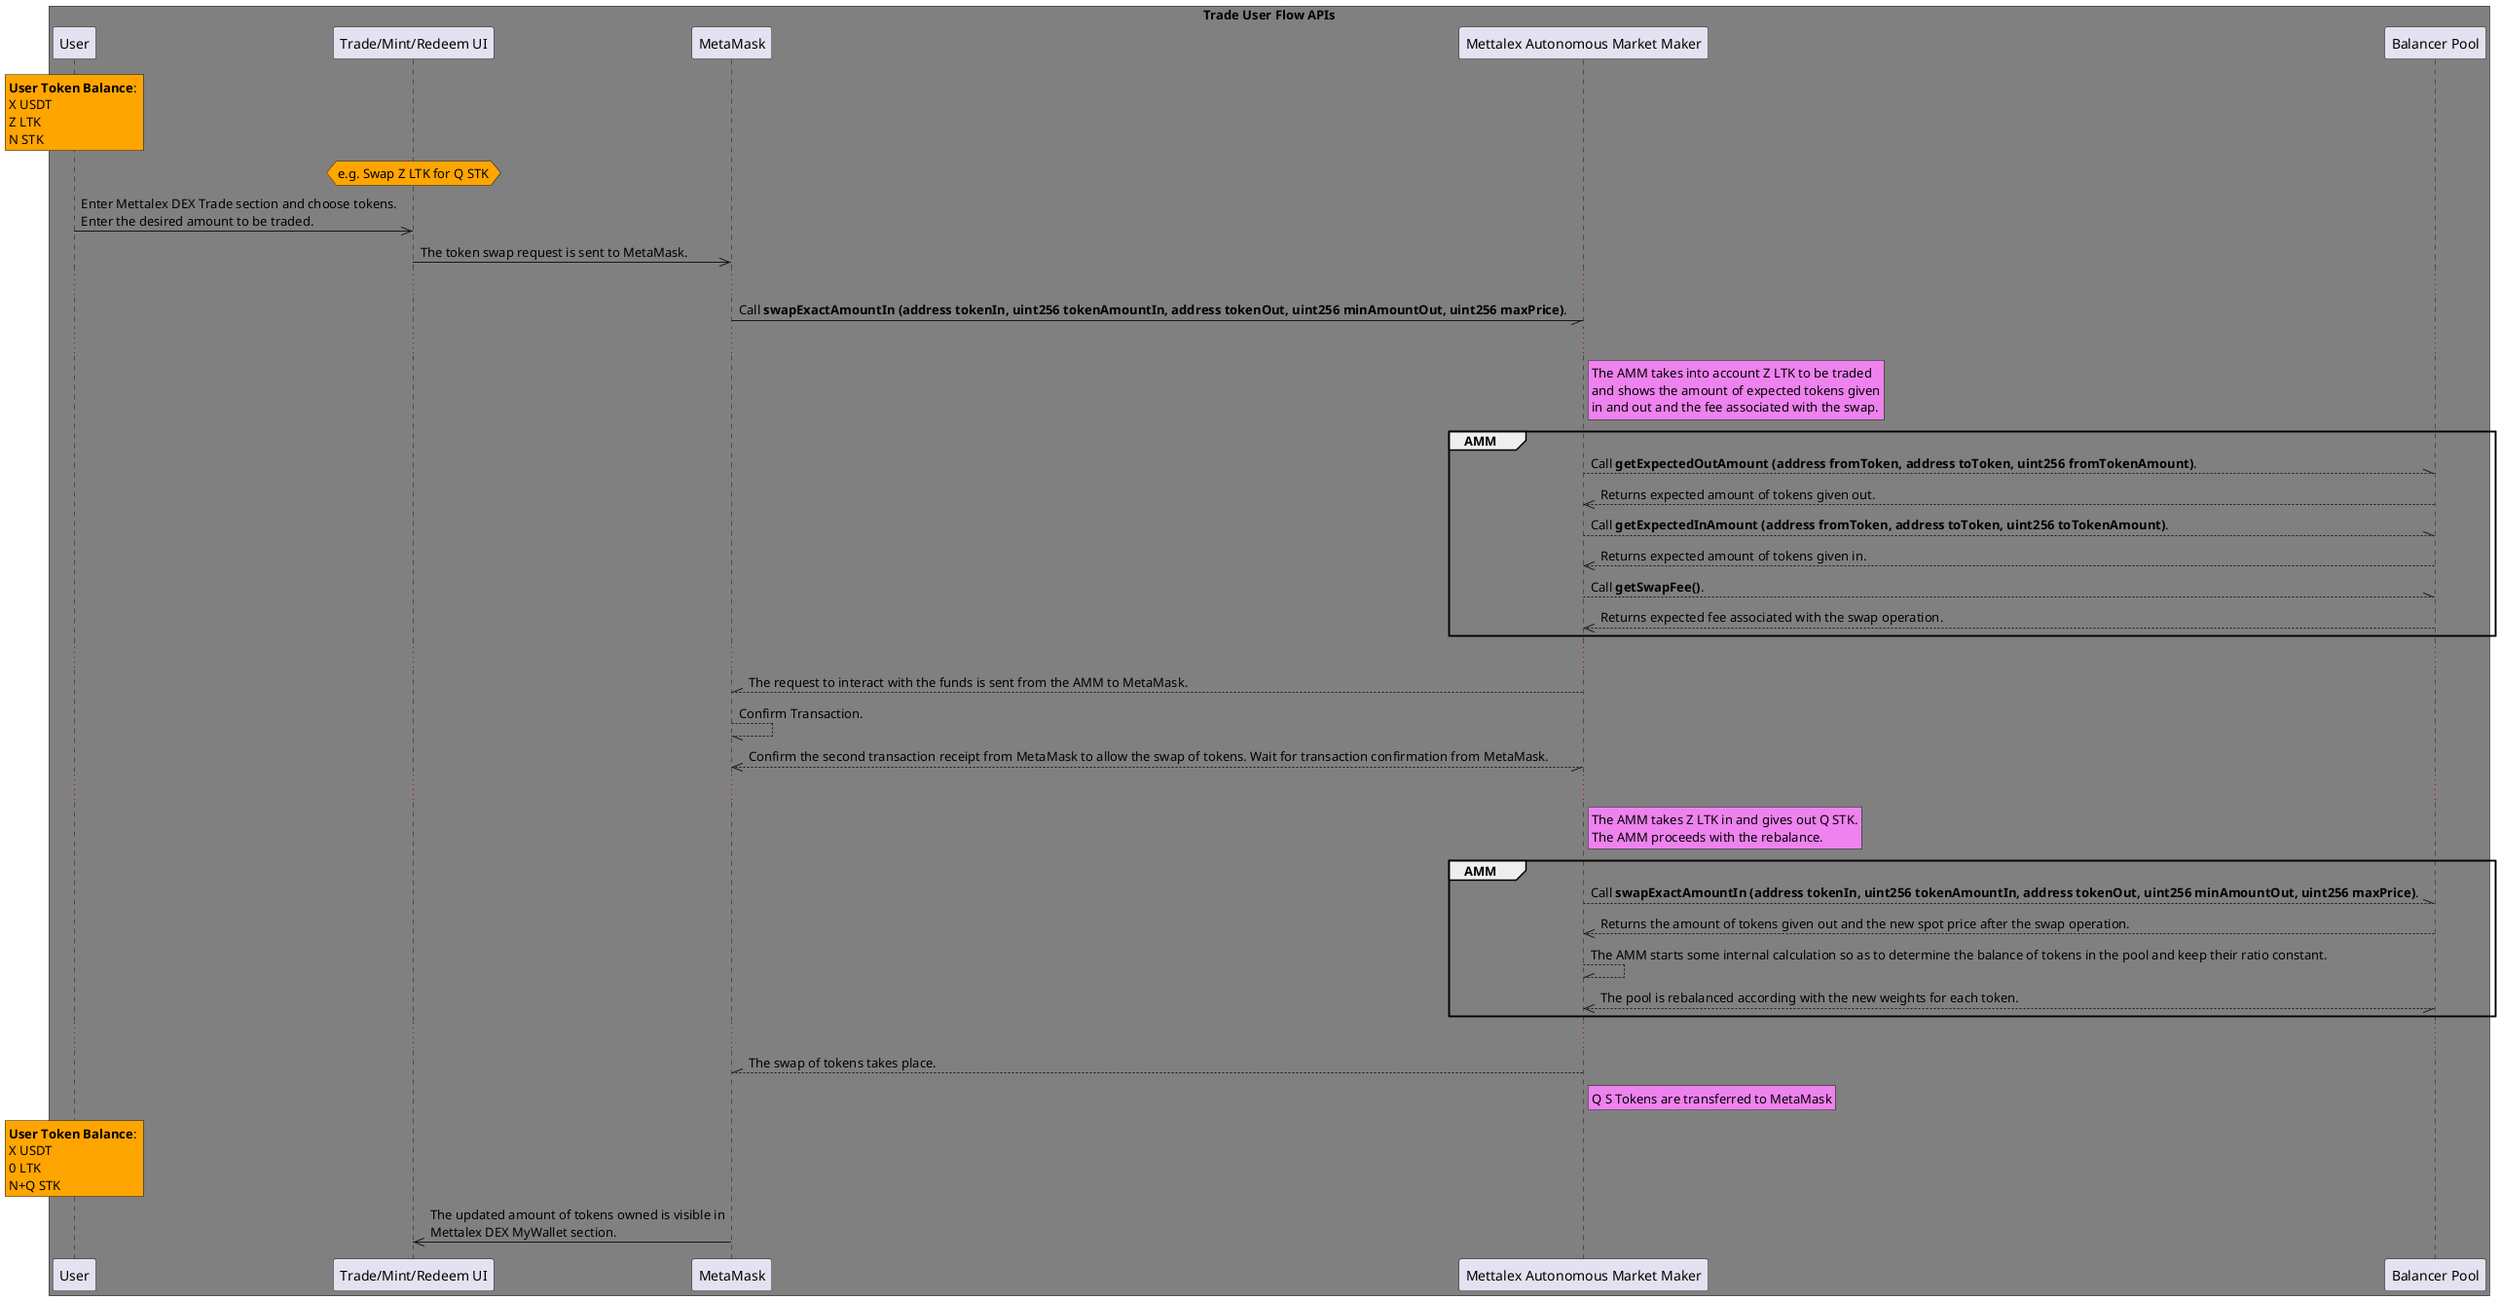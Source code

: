 @startuml

box "Trade User Flow APIs" #grey
participant "User" as user
participant "Trade/Mint/Redeem UI" as UI
participant "MetaMask" as MM
participant "Mettalex Autonomous Market Maker" as AMM
participant "Balancer Pool" as BPool

end box

rnote over user #orange: **User Token Balance**: \nX USDT \nZ LTK \nN STK
hnote over UI #orange: e.g. Swap Z LTK for Q STK

user ->> UI: Enter Mettalex DEX Trade section and choose tokens.\nEnter the desired amount to be traded.
UI ->> MM: The token swap request is sent to MetaMask.
...
MM -// AMM: Call **swapExactAmountIn (address tokenIn, uint256 tokenAmountIn, address tokenOut, uint256 minAmountOut, uint256 maxPrice)**.
...
rnote right of AMM #violet: The AMM takes into account Z LTK to be traded\nand shows the amount of expected tokens given\nin and out and the fee associated with the swap.

group AMM
AMM --\\ BPool: Call **getExpectedOutAmount (address fromToken, address toToken, uint256 fromTokenAmount)**.
BPool -->> AMM: Returns expected amount of tokens given out.
AMM --\\ BPool: Call **getExpectedInAmount (address fromToken, address toToken, uint256 toTokenAmount)**.
BPool -->> AMM: Returns expected amount of tokens given in.
AMM --\\ BPool: Call **getSwapFee()**.
BPool -->> AMM: Returns expected fee associated with the swap operation.


end group

...
AMM --\\ MM: The request to interact with the funds is sent from the AMM to MetaMask.
MM --// MM: Confirm Transaction.
MM \\--// AMM: Confirm the second transaction receipt from MetaMask to allow the swap of tokens. Wait for transaction confirmation from MetaMask.
...

rnote right of AMM #violet: The AMM takes Z LTK in and gives out Q STK.\nThe AMM proceeds with the rebalance.

group AMM
AMM --\\ BPool: Call **swapExactAmountIn (address tokenIn, uint256 tokenAmountIn, address tokenOut, uint256 minAmountOut, uint256 maxPrice)**.
BPool -->> AMM: Returns the amount of tokens given out and the new spot price after the swap operation.
AMM --\\ AMM: The AMM starts some internal calculation so as to determine the balance of tokens in the pool and keep their ratio constant.
AMM \\-->> BPool: The pool is rebalanced according with the new weights for each token.

end group

...
AMM --\\ MM: The swap of tokens takes place.
rnote right of AMM #violet: Q S Tokens are transferred to MetaMask
rnote over user #orange: **User Token Balance**: \nX USDT \n0 LTK \nN+Q STK
MM ->> UI: The updated amount of tokens owned is visible in\nMettalex DEX MyWallet section.


@enduml
